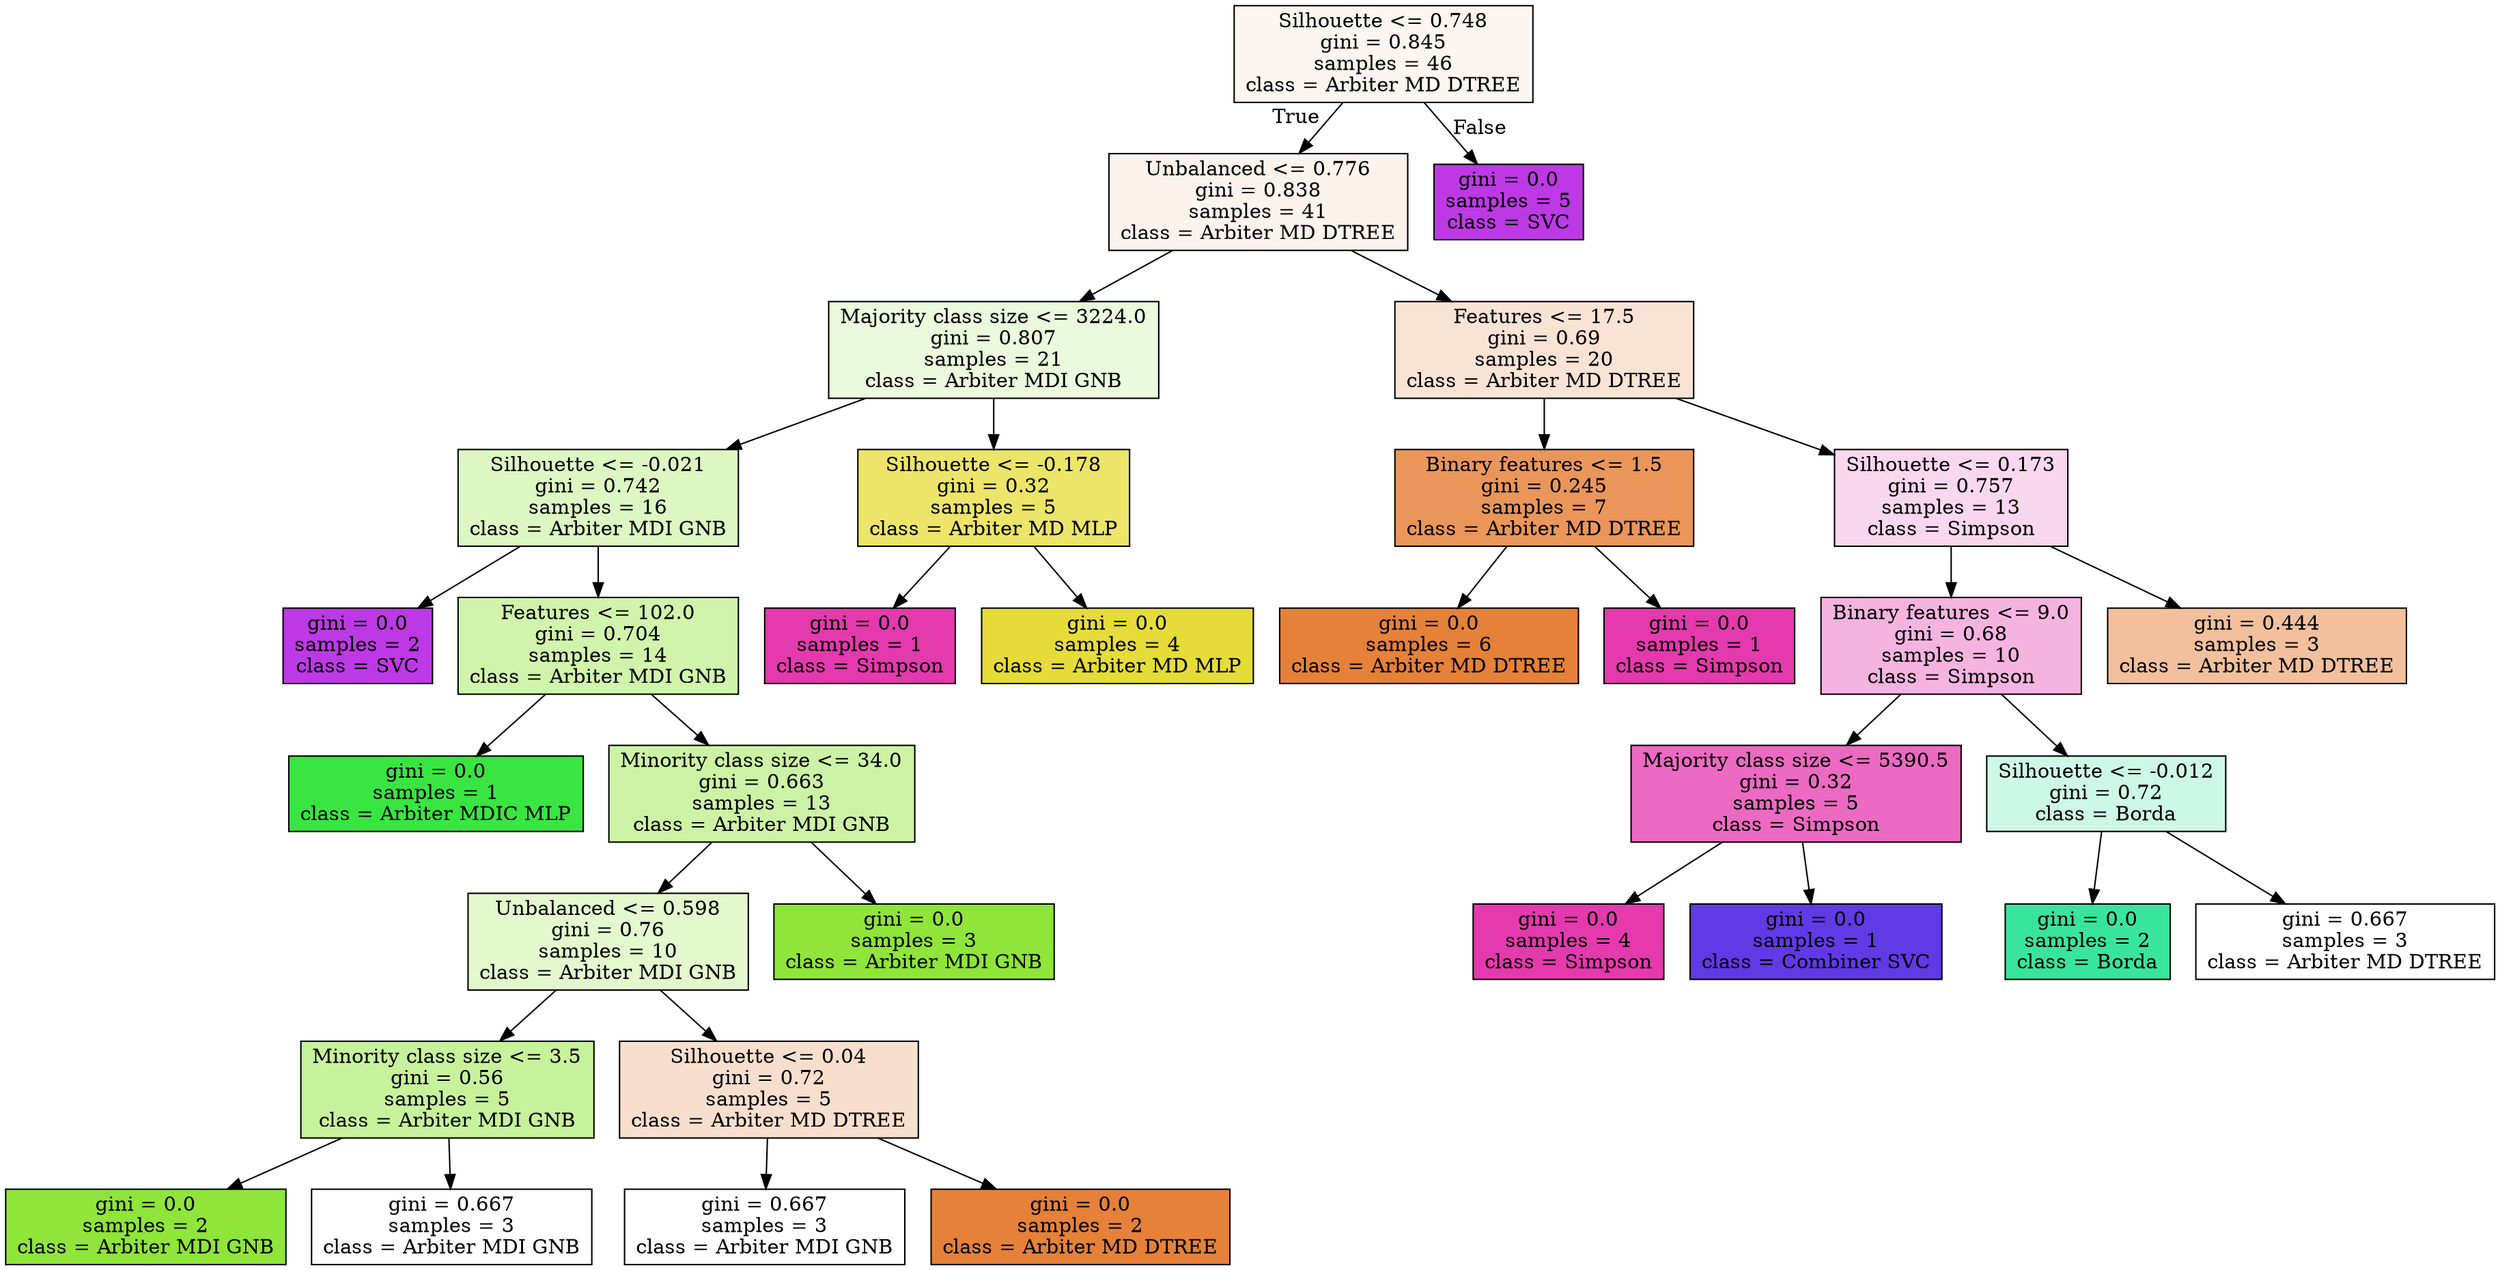 digraph Tree {
node [shape=box, style="filled", color="black"] ;
0 [label="Silhouette <= 0.748\ngini = 0.845\nsamples = 46\nclass = Arbiter MD DTREE", fillcolor="#e5813914"] ;
1 [label="Unbalanced <= 0.776\ngini = 0.838\nsamples = 41\nclass = Arbiter MD DTREE", fillcolor="#e5813917"] ;
0 -> 1 [labeldistance=2.5, labelangle=45, headlabel="True"] ;
2 [label="Majority class size <= 3224.0\ngini = 0.807\nsamples = 21\nclass = Arbiter MDI GNB", fillcolor="#8fe5392d"] ;
1 -> 2 ;
3 [label="Silhouette <= -0.021\ngini = 0.742\nsamples = 16\nclass = Arbiter MDI GNB", fillcolor="#8fe5394e"] ;
2 -> 3 ;
4 [label="gini = 0.0\nsamples = 2\nclass = SVC", fillcolor="#bd39e5ff"] ;
3 -> 4 ;
5 [label="Features <= 102.0\ngini = 0.704\nsamples = 14\nclass = Arbiter MDI GNB", fillcolor="#8fe5396a"] ;
3 -> 5 ;
6 [label="gini = 0.0\nsamples = 1\nclass = Arbiter MDIC MLP", fillcolor="#39e541ff"] ;
5 -> 6 ;
7 [label="Minority class size <= 34.0\ngini = 0.663\nsamples = 13\nclass = Arbiter MDI GNB", fillcolor="#8fe53974"] ;
5 -> 7 ;
8 [label="Unbalanced <= 0.598\ngini = 0.76\nsamples = 10\nclass = Arbiter MDI GNB", fillcolor="#8fe53940"] ;
7 -> 8 ;
9 [label="Minority class size <= 3.5\ngini = 0.56\nsamples = 5\nclass = Arbiter MDI GNB", fillcolor="#8fe5397f"] ;
8 -> 9 ;
10 [label="gini = 0.0\nsamples = 2\nclass = Arbiter MDI GNB", fillcolor="#8fe539ff"] ;
9 -> 10 ;
11 [label="gini = 0.667\nsamples = 3\nclass = Arbiter MDI GNB", fillcolor="#8fe53900"] ;
9 -> 11 ;
12 [label="Silhouette <= 0.04\ngini = 0.72\nsamples = 5\nclass = Arbiter MD DTREE", fillcolor="#e5813940"] ;
8 -> 12 ;
13 [label="gini = 0.667\nsamples = 3\nclass = Arbiter MDI GNB", fillcolor="#8fe53900"] ;
12 -> 13 ;
14 [label="gini = 0.0\nsamples = 2\nclass = Arbiter MD DTREE", fillcolor="#e58139ff"] ;
12 -> 14 ;
15 [label="gini = 0.0\nsamples = 3\nclass = Arbiter MDI GNB", fillcolor="#8fe539ff"] ;
7 -> 15 ;
16 [label="Silhouette <= -0.178\ngini = 0.32\nsamples = 5\nclass = Arbiter MD MLP", fillcolor="#e5dc39bf"] ;
2 -> 16 ;
17 [label="gini = 0.0\nsamples = 1\nclass = Simpson", fillcolor="#e539aeff"] ;
16 -> 17 ;
18 [label="gini = 0.0\nsamples = 4\nclass = Arbiter MD MLP", fillcolor="#e5dc39ff"] ;
16 -> 18 ;
19 [label="Features <= 17.5\ngini = 0.69\nsamples = 20\nclass = Arbiter MD DTREE", fillcolor="#e5813937"] ;
1 -> 19 ;
20 [label="Binary features <= 1.5\ngini = 0.245\nsamples = 7\nclass = Arbiter MD DTREE", fillcolor="#e58139d4"] ;
19 -> 20 ;
21 [label="gini = 0.0\nsamples = 6\nclass = Arbiter MD DTREE", fillcolor="#e58139ff"] ;
20 -> 21 ;
22 [label="gini = 0.0\nsamples = 1\nclass = Simpson", fillcolor="#e539aeff"] ;
20 -> 22 ;
23 [label="Silhouette <= 0.173\ngini = 0.757\nsamples = 13\nclass = Simpson", fillcolor="#e539ae33"] ;
19 -> 23 ;
24 [label="Binary features <= 9.0\ngini = 0.68\nsamples = 10\nclass = Simpson", fillcolor="#e539ae60"] ;
23 -> 24 ;
25 [label="Majority class size <= 5390.5\ngini = 0.32\nsamples = 5\nclass = Simpson", fillcolor="#e539aebf"] ;
24 -> 25 ;
26 [label="gini = 0.0\nsamples = 4\nclass = Simpson", fillcolor="#e539aeff"] ;
25 -> 26 ;
27 [label="gini = 0.0\nsamples = 1\nclass = Combiner SVC", fillcolor="#6139e5ff"] ;
25 -> 27 ;
28 [label="Silhouette <= -0.012\ngini = 0.72\nclass = Borda", fillcolor="#39e59d40"] ;
24 -> 28 ;
29 [label="gini = 0.0\nsamples = 2\nclass = Borda", fillcolor="#39e59dff"] ;
28 -> 29 ;
30 [label="gini = 0.667\nsamples = 3\nclass = Arbiter MD DTREE", fillcolor="#e5813900"] ;
28 -> 30 ;
31 [label="gini = 0.444\nsamples = 3\nclass = Arbiter MD DTREE", fillcolor="#e581397f"] ;
23 -> 31 ;
32 [label="gini = 0.0\nsamples = 5\nclass = SVC", fillcolor="#bd39e5ff"] ;
0 -> 32 [labeldistance=2.5, labelangle=-45, headlabel="False"] ;
}